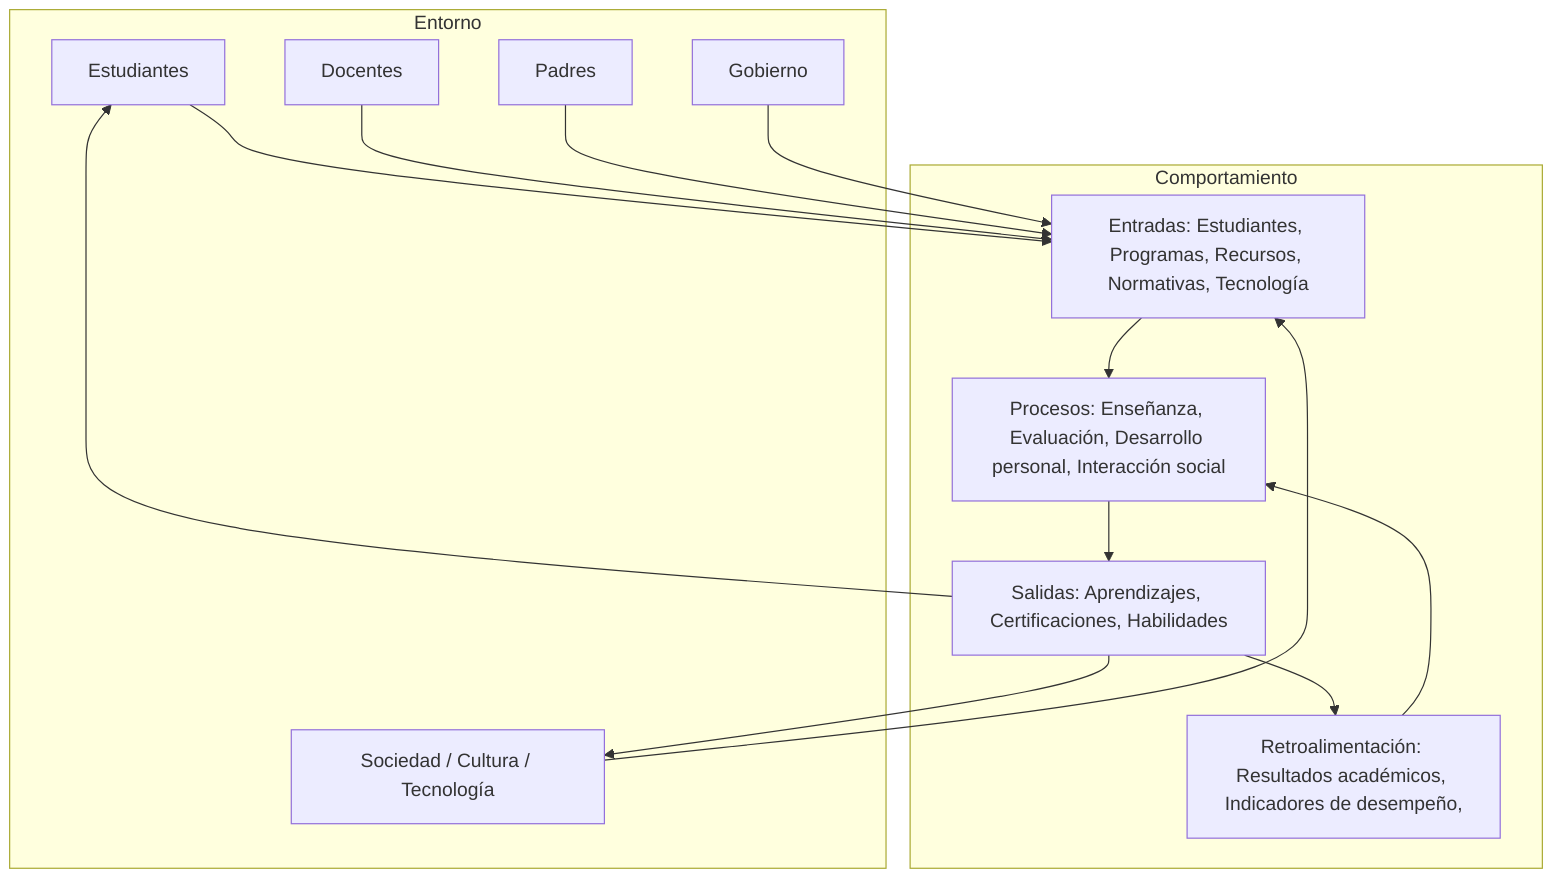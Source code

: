 flowchart TB
 %% Entorno Externo del Sistema Educativo
subgraph Entorno
  Estudiantes[Estudiantes]
  Docentes[Docentes]
  Padres[Padres]
  Gobierno[Gobierno]
  Sociedad[Sociedad / Cultura / Tecnología]
end

 %% Comportamiento del Sistema
subgraph Comportamiento
  A[Entradas: Estudiantes, Programas, Recursos, Normativas, Tecnología]
  B[Procesos: Enseñanza, Evaluación, Desarrollo personal, Interacción social]
  C[Salidas: Aprendizajes, Certificaciones, Habilidades]
  D[Retroalimentación: Resultados académicos, Indicadores de desempeño,]
end

 %% Flujo del Sistema
Estudiantes --> A
Docentes --> A
Padres --> A
Gobierno --> A
Sociedad --> A
A --> B
B --> C
C --> D

 %% Retroalimentación del Proceso
D --> B

 %% Impacto de la Salida en el Entorno
C --> Estudiantes
C --> Sociedad
